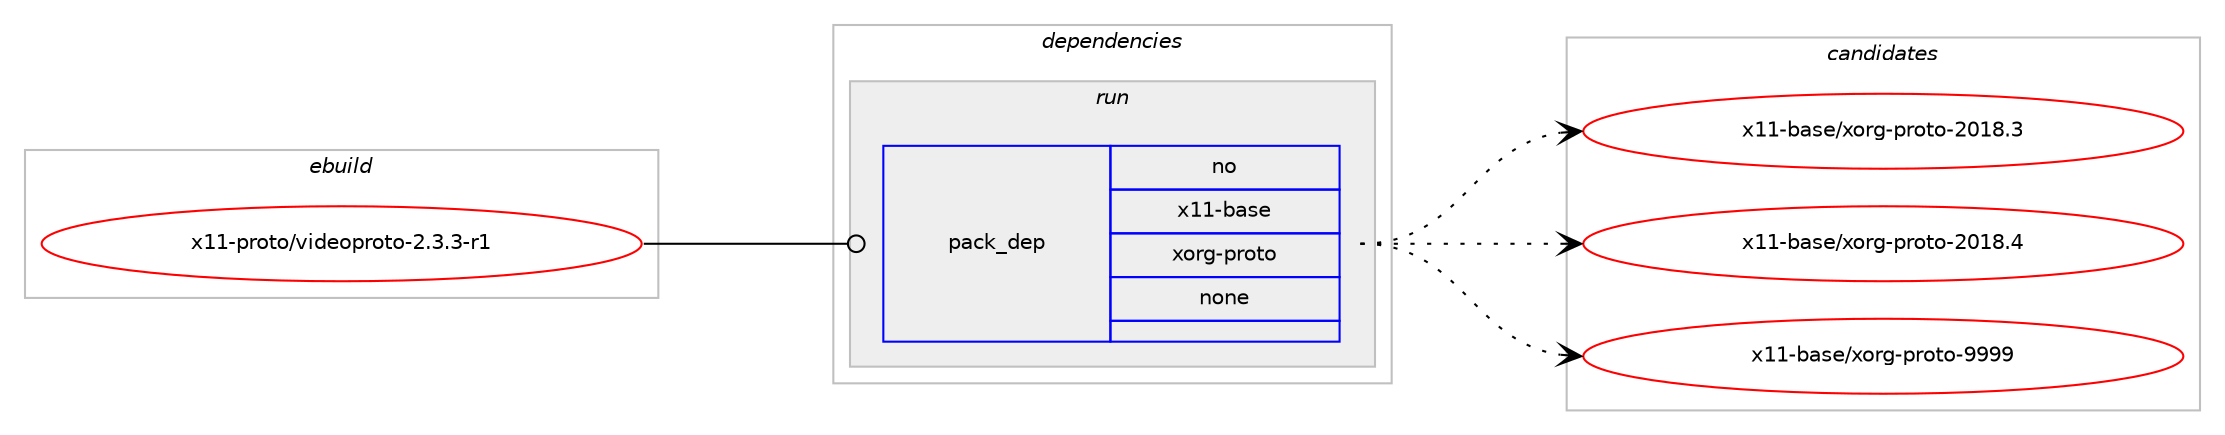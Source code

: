 digraph prolog {

# *************
# Graph options
# *************

newrank=true;
concentrate=true;
compound=true;
graph [rankdir=LR,fontname=Helvetica,fontsize=10,ranksep=1.5];#, ranksep=2.5, nodesep=0.2];
edge  [arrowhead=vee];
node  [fontname=Helvetica,fontsize=10];

# **********
# The ebuild
# **********

subgraph cluster_leftcol {
color=gray;
rank=same;
label=<<i>ebuild</i>>;
id [label="x11-proto/videoproto-2.3.3-r1", color=red, width=4, href="../x11-proto/videoproto-2.3.3-r1.svg"];
}

# ****************
# The dependencies
# ****************

subgraph cluster_midcol {
color=gray;
label=<<i>dependencies</i>>;
subgraph cluster_compile {
fillcolor="#eeeeee";
style=filled;
label=<<i>compile</i>>;
}
subgraph cluster_compileandrun {
fillcolor="#eeeeee";
style=filled;
label=<<i>compile and run</i>>;
}
subgraph cluster_run {
fillcolor="#eeeeee";
style=filled;
label=<<i>run</i>>;
subgraph pack7537 {
dependency8653 [label=<<TABLE BORDER="0" CELLBORDER="1" CELLSPACING="0" CELLPADDING="4" WIDTH="220"><TR><TD ROWSPAN="6" CELLPADDING="30">pack_dep</TD></TR><TR><TD WIDTH="110">no</TD></TR><TR><TD>x11-base</TD></TR><TR><TD>xorg-proto</TD></TR><TR><TD>none</TD></TR><TR><TD></TD></TR></TABLE>>, shape=none, color=blue];
}
id:e -> dependency8653:w [weight=20,style="solid",arrowhead="odot"];
}
}

# **************
# The candidates
# **************

subgraph cluster_choices {
rank=same;
color=gray;
label=<<i>candidates</i>>;

subgraph choice7537 {
color=black;
nodesep=1;
choice1204949459897115101471201111141034511211411111611145504849564651 [label="x11-base/xorg-proto-2018.3", color=red, width=4,href="../x11-base/xorg-proto-2018.3.svg"];
choice1204949459897115101471201111141034511211411111611145504849564652 [label="x11-base/xorg-proto-2018.4", color=red, width=4,href="../x11-base/xorg-proto-2018.4.svg"];
choice120494945989711510147120111114103451121141111161114557575757 [label="x11-base/xorg-proto-9999", color=red, width=4,href="../x11-base/xorg-proto-9999.svg"];
dependency8653:e -> choice1204949459897115101471201111141034511211411111611145504849564651:w [style=dotted,weight="100"];
dependency8653:e -> choice1204949459897115101471201111141034511211411111611145504849564652:w [style=dotted,weight="100"];
dependency8653:e -> choice120494945989711510147120111114103451121141111161114557575757:w [style=dotted,weight="100"];
}
}

}
